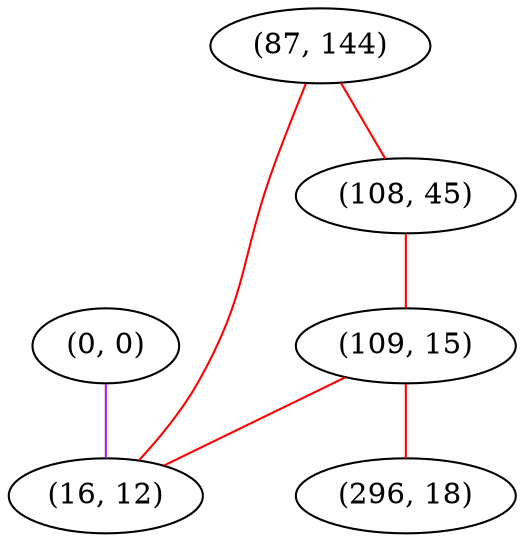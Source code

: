 graph "" {
"(0, 0)";
"(87, 144)";
"(108, 45)";
"(109, 15)";
"(296, 18)";
"(16, 12)";
"(0, 0)" -- "(16, 12)"  [color=purple, key=0, weight=4];
"(87, 144)" -- "(108, 45)"  [color=red, key=0, weight=1];
"(87, 144)" -- "(16, 12)"  [color=red, key=0, weight=1];
"(108, 45)" -- "(109, 15)"  [color=red, key=0, weight=1];
"(109, 15)" -- "(296, 18)"  [color=red, key=0, weight=1];
"(109, 15)" -- "(16, 12)"  [color=red, key=0, weight=1];
}
